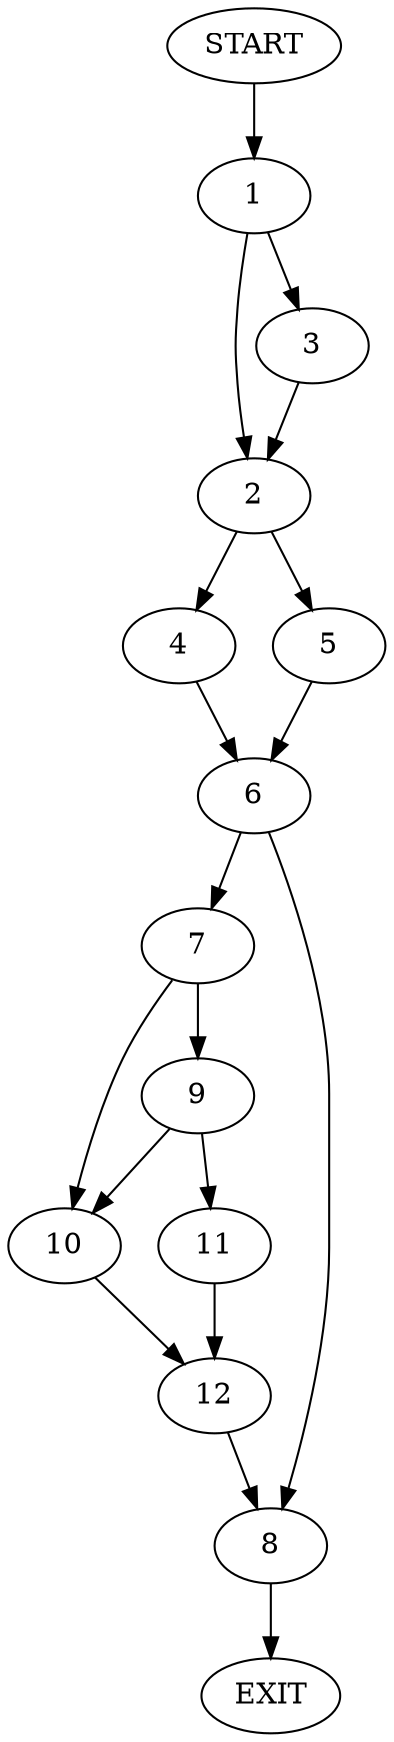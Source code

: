 digraph {
0 [label="START"]
13 [label="EXIT"]
0 -> 1
1 -> 2
1 -> 3
3 -> 2
2 -> 4
2 -> 5
5 -> 6
4 -> 6
6 -> 7
6 -> 8
8 -> 13
7 -> 9
7 -> 10
9 -> 10
9 -> 11
10 -> 12
11 -> 12
12 -> 8
}
